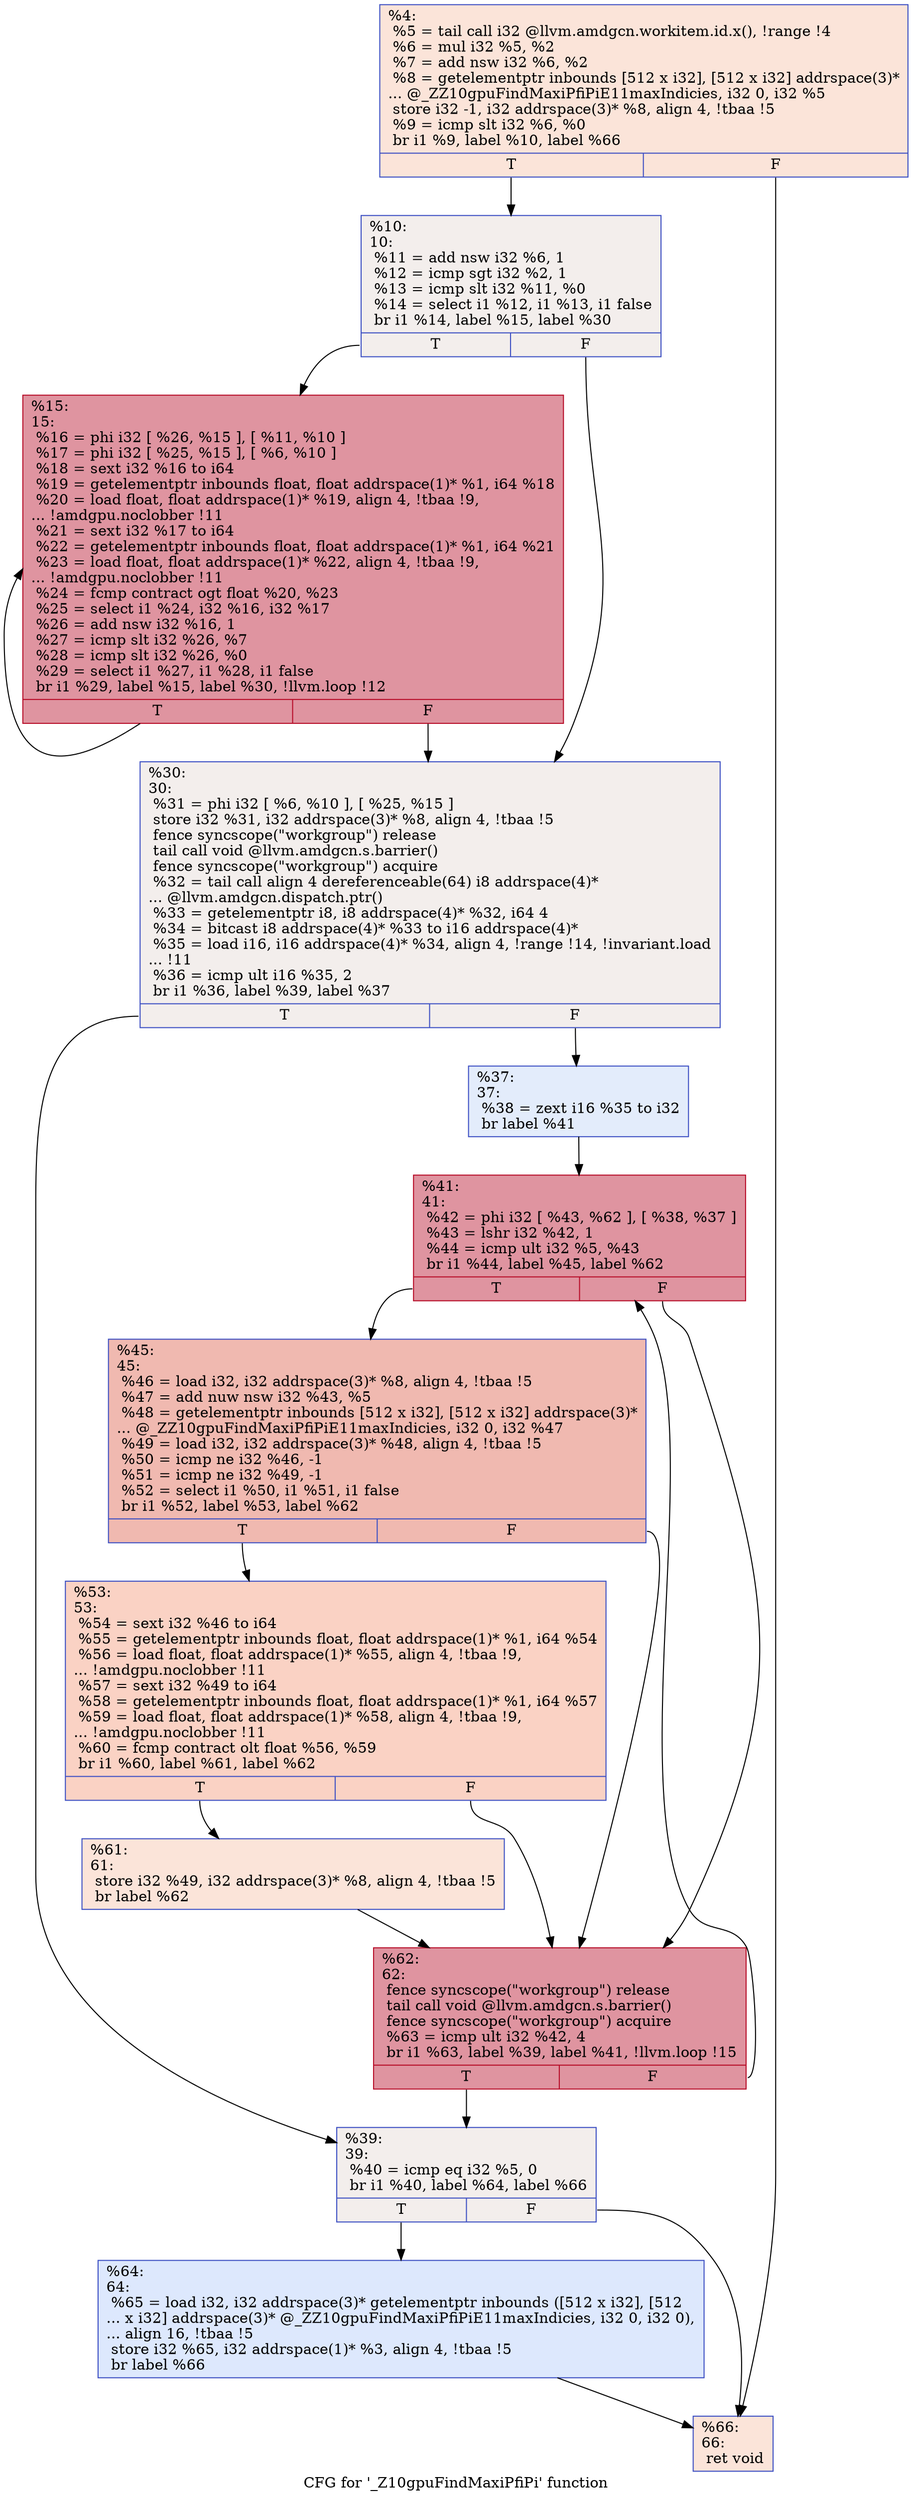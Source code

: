 digraph "CFG for '_Z10gpuFindMaxiPfiPi' function" {
	label="CFG for '_Z10gpuFindMaxiPfiPi' function";

	Node0x5d418c0 [shape=record,color="#3d50c3ff", style=filled, fillcolor="#f5c1a970",label="{%4:\l  %5 = tail call i32 @llvm.amdgcn.workitem.id.x(), !range !4\l  %6 = mul i32 %5, %2\l  %7 = add nsw i32 %6, %2\l  %8 = getelementptr inbounds [512 x i32], [512 x i32] addrspace(3)*\l... @_ZZ10gpuFindMaxiPfiPiE11maxIndicies, i32 0, i32 %5\l  store i32 -1, i32 addrspace(3)* %8, align 4, !tbaa !5\l  %9 = icmp slt i32 %6, %0\l  br i1 %9, label %10, label %66\l|{<s0>T|<s1>F}}"];
	Node0x5d418c0:s0 -> Node0x5d41910;
	Node0x5d418c0:s1 -> Node0x5d43210;
	Node0x5d41910 [shape=record,color="#3d50c3ff", style=filled, fillcolor="#e3d9d370",label="{%10:\l10:                                               \l  %11 = add nsw i32 %6, 1\l  %12 = icmp sgt i32 %2, 1\l  %13 = icmp slt i32 %11, %0\l  %14 = select i1 %12, i1 %13, i1 false\l  br i1 %14, label %15, label %30\l|{<s0>T|<s1>F}}"];
	Node0x5d41910:s0 -> Node0x5d435e0;
	Node0x5d41910:s1 -> Node0x5d43630;
	Node0x5d435e0 [shape=record,color="#b70d28ff", style=filled, fillcolor="#b70d2870",label="{%15:\l15:                                               \l  %16 = phi i32 [ %26, %15 ], [ %11, %10 ]\l  %17 = phi i32 [ %25, %15 ], [ %6, %10 ]\l  %18 = sext i32 %16 to i64\l  %19 = getelementptr inbounds float, float addrspace(1)* %1, i64 %18\l  %20 = load float, float addrspace(1)* %19, align 4, !tbaa !9,\l... !amdgpu.noclobber !11\l  %21 = sext i32 %17 to i64\l  %22 = getelementptr inbounds float, float addrspace(1)* %1, i64 %21\l  %23 = load float, float addrspace(1)* %22, align 4, !tbaa !9,\l... !amdgpu.noclobber !11\l  %24 = fcmp contract ogt float %20, %23\l  %25 = select i1 %24, i32 %16, i32 %17\l  %26 = add nsw i32 %16, 1\l  %27 = icmp slt i32 %26, %7\l  %28 = icmp slt i32 %26, %0\l  %29 = select i1 %27, i1 %28, i1 false\l  br i1 %29, label %15, label %30, !llvm.loop !12\l|{<s0>T|<s1>F}}"];
	Node0x5d435e0:s0 -> Node0x5d435e0;
	Node0x5d435e0:s1 -> Node0x5d43630;
	Node0x5d43630 [shape=record,color="#3d50c3ff", style=filled, fillcolor="#e3d9d370",label="{%30:\l30:                                               \l  %31 = phi i32 [ %6, %10 ], [ %25, %15 ]\l  store i32 %31, i32 addrspace(3)* %8, align 4, !tbaa !5\l  fence syncscope(\"workgroup\") release\l  tail call void @llvm.amdgcn.s.barrier()\l  fence syncscope(\"workgroup\") acquire\l  %32 = tail call align 4 dereferenceable(64) i8 addrspace(4)*\l... @llvm.amdgcn.dispatch.ptr()\l  %33 = getelementptr i8, i8 addrspace(4)* %32, i64 4\l  %34 = bitcast i8 addrspace(4)* %33 to i16 addrspace(4)*\l  %35 = load i16, i16 addrspace(4)* %34, align 4, !range !14, !invariant.load\l... !11\l  %36 = icmp ult i16 %35, 2\l  br i1 %36, label %39, label %37\l|{<s0>T|<s1>F}}"];
	Node0x5d43630:s0 -> Node0x5d46240;
	Node0x5d43630:s1 -> Node0x5d462d0;
	Node0x5d462d0 [shape=record,color="#3d50c3ff", style=filled, fillcolor="#bfd3f670",label="{%37:\l37:                                               \l  %38 = zext i16 %35 to i32\l  br label %41\l}"];
	Node0x5d462d0 -> Node0x5d46480;
	Node0x5d46240 [shape=record,color="#3d50c3ff", style=filled, fillcolor="#e3d9d370",label="{%39:\l39:                                               \l  %40 = icmp eq i32 %5, 0\l  br i1 %40, label %64, label %66\l|{<s0>T|<s1>F}}"];
	Node0x5d46240:s0 -> Node0x5d465d0;
	Node0x5d46240:s1 -> Node0x5d43210;
	Node0x5d46480 [shape=record,color="#b70d28ff", style=filled, fillcolor="#b70d2870",label="{%41:\l41:                                               \l  %42 = phi i32 [ %43, %62 ], [ %38, %37 ]\l  %43 = lshr i32 %42, 1\l  %44 = icmp ult i32 %5, %43\l  br i1 %44, label %45, label %62\l|{<s0>T|<s1>F}}"];
	Node0x5d46480:s0 -> Node0x5d46960;
	Node0x5d46480:s1 -> Node0x5d46700;
	Node0x5d46960 [shape=record,color="#3d50c3ff", style=filled, fillcolor="#de614d70",label="{%45:\l45:                                               \l  %46 = load i32, i32 addrspace(3)* %8, align 4, !tbaa !5\l  %47 = add nuw nsw i32 %43, %5\l  %48 = getelementptr inbounds [512 x i32], [512 x i32] addrspace(3)*\l... @_ZZ10gpuFindMaxiPfiPiE11maxIndicies, i32 0, i32 %47\l  %49 = load i32, i32 addrspace(3)* %48, align 4, !tbaa !5\l  %50 = icmp ne i32 %46, -1\l  %51 = icmp ne i32 %49, -1\l  %52 = select i1 %50, i1 %51, i1 false\l  br i1 %52, label %53, label %62\l|{<s0>T|<s1>F}}"];
	Node0x5d46960:s0 -> Node0x5d46bb0;
	Node0x5d46960:s1 -> Node0x5d46700;
	Node0x5d46bb0 [shape=record,color="#3d50c3ff", style=filled, fillcolor="#f4987a70",label="{%53:\l53:                                               \l  %54 = sext i32 %46 to i64\l  %55 = getelementptr inbounds float, float addrspace(1)* %1, i64 %54\l  %56 = load float, float addrspace(1)* %55, align 4, !tbaa !9,\l... !amdgpu.noclobber !11\l  %57 = sext i32 %49 to i64\l  %58 = getelementptr inbounds float, float addrspace(1)* %1, i64 %57\l  %59 = load float, float addrspace(1)* %58, align 4, !tbaa !9,\l... !amdgpu.noclobber !11\l  %60 = fcmp contract olt float %56, %59\l  br i1 %60, label %61, label %62\l|{<s0>T|<s1>F}}"];
	Node0x5d46bb0:s0 -> Node0x5d47380;
	Node0x5d46bb0:s1 -> Node0x5d46700;
	Node0x5d47380 [shape=record,color="#3d50c3ff", style=filled, fillcolor="#f5c1a970",label="{%61:\l61:                                               \l  store i32 %49, i32 addrspace(3)* %8, align 4, !tbaa !5\l  br label %62\l}"];
	Node0x5d47380 -> Node0x5d46700;
	Node0x5d46700 [shape=record,color="#b70d28ff", style=filled, fillcolor="#b70d2870",label="{%62:\l62:                                               \l  fence syncscope(\"workgroup\") release\l  tail call void @llvm.amdgcn.s.barrier()\l  fence syncscope(\"workgroup\") acquire\l  %63 = icmp ult i32 %42, 4\l  br i1 %63, label %39, label %41, !llvm.loop !15\l|{<s0>T|<s1>F}}"];
	Node0x5d46700:s0 -> Node0x5d46240;
	Node0x5d46700:s1 -> Node0x5d46480;
	Node0x5d465d0 [shape=record,color="#3d50c3ff", style=filled, fillcolor="#b2ccfb70",label="{%64:\l64:                                               \l  %65 = load i32, i32 addrspace(3)* getelementptr inbounds ([512 x i32], [512\l... x i32] addrspace(3)* @_ZZ10gpuFindMaxiPfiPiE11maxIndicies, i32 0, i32 0),\l... align 16, !tbaa !5\l  store i32 %65, i32 addrspace(1)* %3, align 4, !tbaa !5\l  br label %66\l}"];
	Node0x5d465d0 -> Node0x5d43210;
	Node0x5d43210 [shape=record,color="#3d50c3ff", style=filled, fillcolor="#f5c1a970",label="{%66:\l66:                                               \l  ret void\l}"];
}

